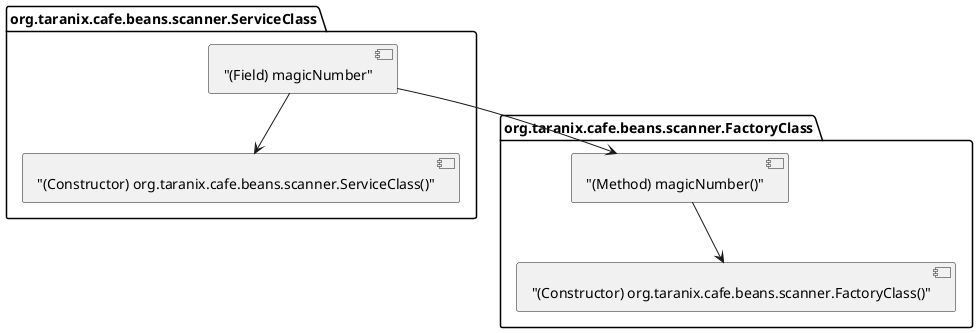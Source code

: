 @startuml
package org.taranix.cafe.beans.scanner.ServiceClass {
["(Constructor) org.taranix.cafe.beans.scanner.ServiceClass()"] as org.taranix.cafe.beans.scanner.ServiceClass.org.taranix.cafe.beans.scanner.ServiceClass.Constructor
["(Field) magicNumber"] as org.taranix.cafe.beans.scanner.ServiceClass.magicNumber.Field
}

package org.taranix.cafe.beans.scanner.FactoryClass {
["(Constructor) org.taranix.cafe.beans.scanner.FactoryClass()"] as org.taranix.cafe.beans.scanner.FactoryClass.org.taranix.cafe.beans.scanner.FactoryClass.Constructor
["(Method) magicNumber()"] as org.taranix.cafe.beans.scanner.FactoryClass.magicNumber.Method
}


org.taranix.cafe.beans.scanner.FactoryClass.magicNumber.Method-->org.taranix.cafe.beans.scanner.FactoryClass.org.taranix.cafe.beans.scanner.FactoryClass.Constructor
org.taranix.cafe.beans.scanner.ServiceClass.magicNumber.Field-->org.taranix.cafe.beans.scanner.ServiceClass.org.taranix.cafe.beans.scanner.ServiceClass.Constructor
org.taranix.cafe.beans.scanner.ServiceClass.magicNumber.Field-->org.taranix.cafe.beans.scanner.FactoryClass.magicNumber.Method

@enduml

